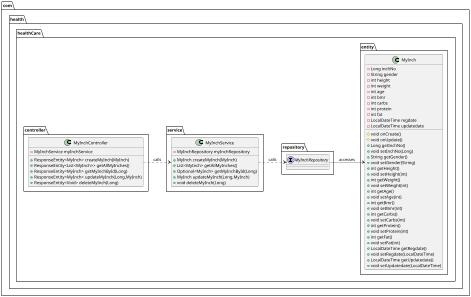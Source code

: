@startuml
scale 0.3
left to right direction

interface com.health.healthCare.repository.MyInchRepository {
}


class com.health.healthCare.service.MyInchService {
- MyInchRepository myInchRepository
+ MyInch createMyInch(MyInch)
+ List<MyInch> getAllMyInches()
+ Optional<MyInch> getMyInchById(Long)
+ MyInch updateMyInch(Long,MyInch)
+ void deleteMyInch(Long)
}

class com.health.healthCare.controller.MyInchController {
- MyInchService myInchService
+ ResponseEntity<MyInch> createMyInch(MyInch)
+ ResponseEntity<List<MyInch>> getAllMyInches()
+ ResponseEntity<MyInch> getMyInchById(Long)
+ ResponseEntity<MyInch> updateMyInch(Long,MyInch)
+ ResponseEntity<Void> deleteMyInch(Long)
}

class com.health.healthCare.entity.MyInch {
- Long inchNo
- String gender
- int height
- int weight
- int age
- int bmr
- int carbs
- int protein
- int fat
- LocalDateTime regdate
- LocalDateTime updatedate
# void onCreate()
# void onUpdate()
+ Long getInchNo()
+ void setInchNo(Long)
+ String getGender()
+ void setGender(String)
+ int getHeight()
+ void setHeight(int)
+ int getWeight()
+ void setWeight(int)
+ int getAge()
+ void setAge(int)
+ int getBmr()
+ void setBmr(int)
+ int getCarbs()
+ void setCarbs(int)
+ int getProtein()
+ void setProtein(int)
+ int getFat()
+ void setFat(int)
+ LocalDateTime getRegdate()
+ void setRegdate(LocalDateTime)
+ LocalDateTime getUpdatedate()
+ void setUpdatedate(LocalDateTime)
}

MyInchController ..> MyInchService : calls
MyInchService ..> MyInchRepository : calls
MyInchRepository --> MyInch  : accesses

@enduml
